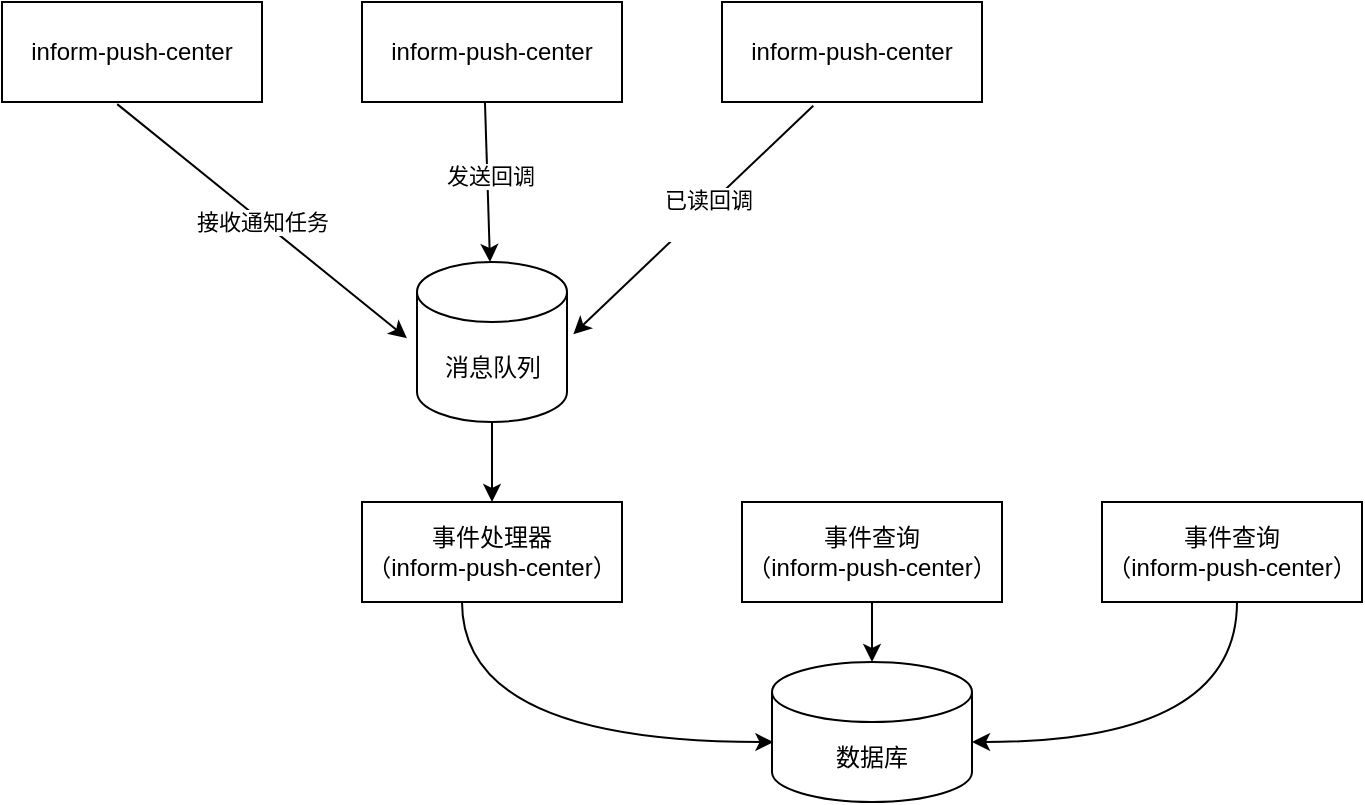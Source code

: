 <mxfile version="27.1.6">
  <diagram name="第 1 页" id="wlkyPANYj3qaYbX5V08s">
    <mxGraphModel dx="1011" dy="637" grid="1" gridSize="10" guides="1" tooltips="1" connect="1" arrows="1" fold="1" page="1" pageScale="1" pageWidth="827" pageHeight="1169" math="0" shadow="0">
      <root>
        <mxCell id="0" />
        <mxCell id="1" parent="0" />
        <mxCell id="yNkdOHEQvW9BO1yJiLAc-2" value="inform-push-center" style="rounded=0;whiteSpace=wrap;html=1;" vertex="1" parent="1">
          <mxGeometry x="70" y="150" width="130" height="50" as="geometry" />
        </mxCell>
        <mxCell id="yNkdOHEQvW9BO1yJiLAc-3" value="inform-push-center" style="rounded=0;whiteSpace=wrap;html=1;" vertex="1" parent="1">
          <mxGeometry x="250" y="150" width="130" height="50" as="geometry" />
        </mxCell>
        <mxCell id="yNkdOHEQvW9BO1yJiLAc-4" value="inform-push-center" style="rounded=0;whiteSpace=wrap;html=1;" vertex="1" parent="1">
          <mxGeometry x="430" y="150" width="130" height="50" as="geometry" />
        </mxCell>
        <mxCell id="yNkdOHEQvW9BO1yJiLAc-10" value="" style="endArrow=classic;html=1;rounded=0;exitX=0.443;exitY=1.021;exitDx=0;exitDy=0;exitPerimeter=0;entryX=-0.067;entryY=0.476;entryDx=0;entryDy=0;entryPerimeter=0;" edge="1" parent="1" source="yNkdOHEQvW9BO1yJiLAc-2" target="yNkdOHEQvW9BO1yJiLAc-18">
          <mxGeometry width="50" height="50" relative="1" as="geometry">
            <mxPoint x="110" y="330" as="sourcePoint" />
            <mxPoint x="239.6" y="289.84" as="targetPoint" />
          </mxGeometry>
        </mxCell>
        <mxCell id="yNkdOHEQvW9BO1yJiLAc-12" value="接收通知任务" style="edgeLabel;html=1;align=center;verticalAlign=middle;resizable=0;points=[];" vertex="1" connectable="0" parent="yNkdOHEQvW9BO1yJiLAc-10">
          <mxGeometry x="-0.003" relative="1" as="geometry">
            <mxPoint as="offset" />
          </mxGeometry>
        </mxCell>
        <mxCell id="yNkdOHEQvW9BO1yJiLAc-13" value="" style="endArrow=classic;html=1;rounded=0;exitX=0.473;exitY=1.006;exitDx=0;exitDy=0;exitPerimeter=0;" edge="1" parent="1" source="yNkdOHEQvW9BO1yJiLAc-3">
          <mxGeometry width="50" height="50" relative="1" as="geometry">
            <mxPoint x="315.5" y="200" as="sourcePoint" />
            <mxPoint x="314" y="280" as="targetPoint" />
          </mxGeometry>
        </mxCell>
        <mxCell id="yNkdOHEQvW9BO1yJiLAc-15" value="发送回调" style="edgeLabel;html=1;align=center;verticalAlign=middle;resizable=0;points=[];" vertex="1" connectable="0" parent="yNkdOHEQvW9BO1yJiLAc-13">
          <mxGeometry x="-0.083" y="1" relative="1" as="geometry">
            <mxPoint as="offset" />
          </mxGeometry>
        </mxCell>
        <mxCell id="yNkdOHEQvW9BO1yJiLAc-16" value="" style="endArrow=classic;html=1;rounded=0;exitX=0.351;exitY=1.037;exitDx=0;exitDy=0;exitPerimeter=0;entryX=1.042;entryY=0.452;entryDx=0;entryDy=0;entryPerimeter=0;" edge="1" parent="1" source="yNkdOHEQvW9BO1yJiLAc-4" target="yNkdOHEQvW9BO1yJiLAc-18">
          <mxGeometry width="50" height="50" relative="1" as="geometry">
            <mxPoint x="514.66" y="230.0" as="sourcePoint" />
            <mxPoint x="400.002" y="304.131" as="targetPoint" />
          </mxGeometry>
        </mxCell>
        <mxCell id="yNkdOHEQvW9BO1yJiLAc-17" value="已读回调&lt;div&gt;&lt;br&gt;&lt;/div&gt;" style="edgeLabel;html=1;align=center;verticalAlign=middle;resizable=0;points=[];" vertex="1" connectable="0" parent="yNkdOHEQvW9BO1yJiLAc-16">
          <mxGeometry x="-0.087" y="3" relative="1" as="geometry">
            <mxPoint as="offset" />
          </mxGeometry>
        </mxCell>
        <mxCell id="yNkdOHEQvW9BO1yJiLAc-20" style="edgeStyle=orthogonalEdgeStyle;rounded=0;orthogonalLoop=1;jettySize=auto;html=1;exitX=0.5;exitY=1;exitDx=0;exitDy=0;exitPerimeter=0;entryX=0.5;entryY=0;entryDx=0;entryDy=0;" edge="1" parent="1" source="yNkdOHEQvW9BO1yJiLAc-18" target="yNkdOHEQvW9BO1yJiLAc-19">
          <mxGeometry relative="1" as="geometry" />
        </mxCell>
        <mxCell id="yNkdOHEQvW9BO1yJiLAc-18" value="消息队列" style="shape=cylinder3;whiteSpace=wrap;html=1;boundedLbl=1;backgroundOutline=1;size=15;" vertex="1" parent="1">
          <mxGeometry x="277.5" y="280" width="75" height="80" as="geometry" />
        </mxCell>
        <mxCell id="yNkdOHEQvW9BO1yJiLAc-19" value="事件处理器&lt;br&gt;（inform-push-center）" style="rounded=0;whiteSpace=wrap;html=1;" vertex="1" parent="1">
          <mxGeometry x="250" y="400" width="130" height="50" as="geometry" />
        </mxCell>
        <mxCell id="yNkdOHEQvW9BO1yJiLAc-22" value="数据库" style="shape=cylinder3;whiteSpace=wrap;html=1;boundedLbl=1;backgroundOutline=1;size=15;" vertex="1" parent="1">
          <mxGeometry x="455" y="480" width="100" height="70" as="geometry" />
        </mxCell>
        <mxCell id="yNkdOHEQvW9BO1yJiLAc-36" value="" style="edgeStyle=orthogonalEdgeStyle;rounded=0;orthogonalLoop=1;jettySize=auto;html=1;" edge="1" parent="1" source="yNkdOHEQvW9BO1yJiLAc-27" target="yNkdOHEQvW9BO1yJiLAc-22">
          <mxGeometry relative="1" as="geometry" />
        </mxCell>
        <mxCell id="yNkdOHEQvW9BO1yJiLAc-27" value="事件查询&lt;br&gt;（inform-push-center）" style="rounded=0;whiteSpace=wrap;html=1;" vertex="1" parent="1">
          <mxGeometry x="440" y="400" width="130" height="50" as="geometry" />
        </mxCell>
        <mxCell id="yNkdOHEQvW9BO1yJiLAc-28" value="事件查询&lt;br&gt;（inform-push-center）" style="rounded=0;whiteSpace=wrap;html=1;" vertex="1" parent="1">
          <mxGeometry x="620" y="400" width="130" height="50" as="geometry" />
        </mxCell>
        <mxCell id="yNkdOHEQvW9BO1yJiLAc-33" value="" style="endArrow=classic;html=1;rounded=0;edgeStyle=orthogonalEdgeStyle;curved=1;exitX=0.5;exitY=1;exitDx=0;exitDy=0;entryX=0.007;entryY=0.572;entryDx=0;entryDy=0;entryPerimeter=0;" edge="1" parent="1" target="yNkdOHEQvW9BO1yJiLAc-22">
          <mxGeometry width="50" height="50" relative="1" as="geometry">
            <mxPoint x="300" y="450.0" as="sourcePoint" />
            <mxPoint x="510" y="520" as="targetPoint" />
            <Array as="points">
              <mxPoint x="300" y="520" />
            </Array>
          </mxGeometry>
        </mxCell>
        <mxCell id="yNkdOHEQvW9BO1yJiLAc-38" value="" style="endArrow=classic;html=1;rounded=0;exitX=0.75;exitY=1;exitDx=0;exitDy=0;edgeStyle=orthogonalEdgeStyle;curved=1;" edge="1" parent="1">
          <mxGeometry width="50" height="50" relative="1" as="geometry">
            <mxPoint x="687.5" y="450" as="sourcePoint" />
            <mxPoint x="555" y="520" as="targetPoint" />
            <Array as="points">
              <mxPoint x="688" y="520" />
            </Array>
          </mxGeometry>
        </mxCell>
      </root>
    </mxGraphModel>
  </diagram>
</mxfile>
